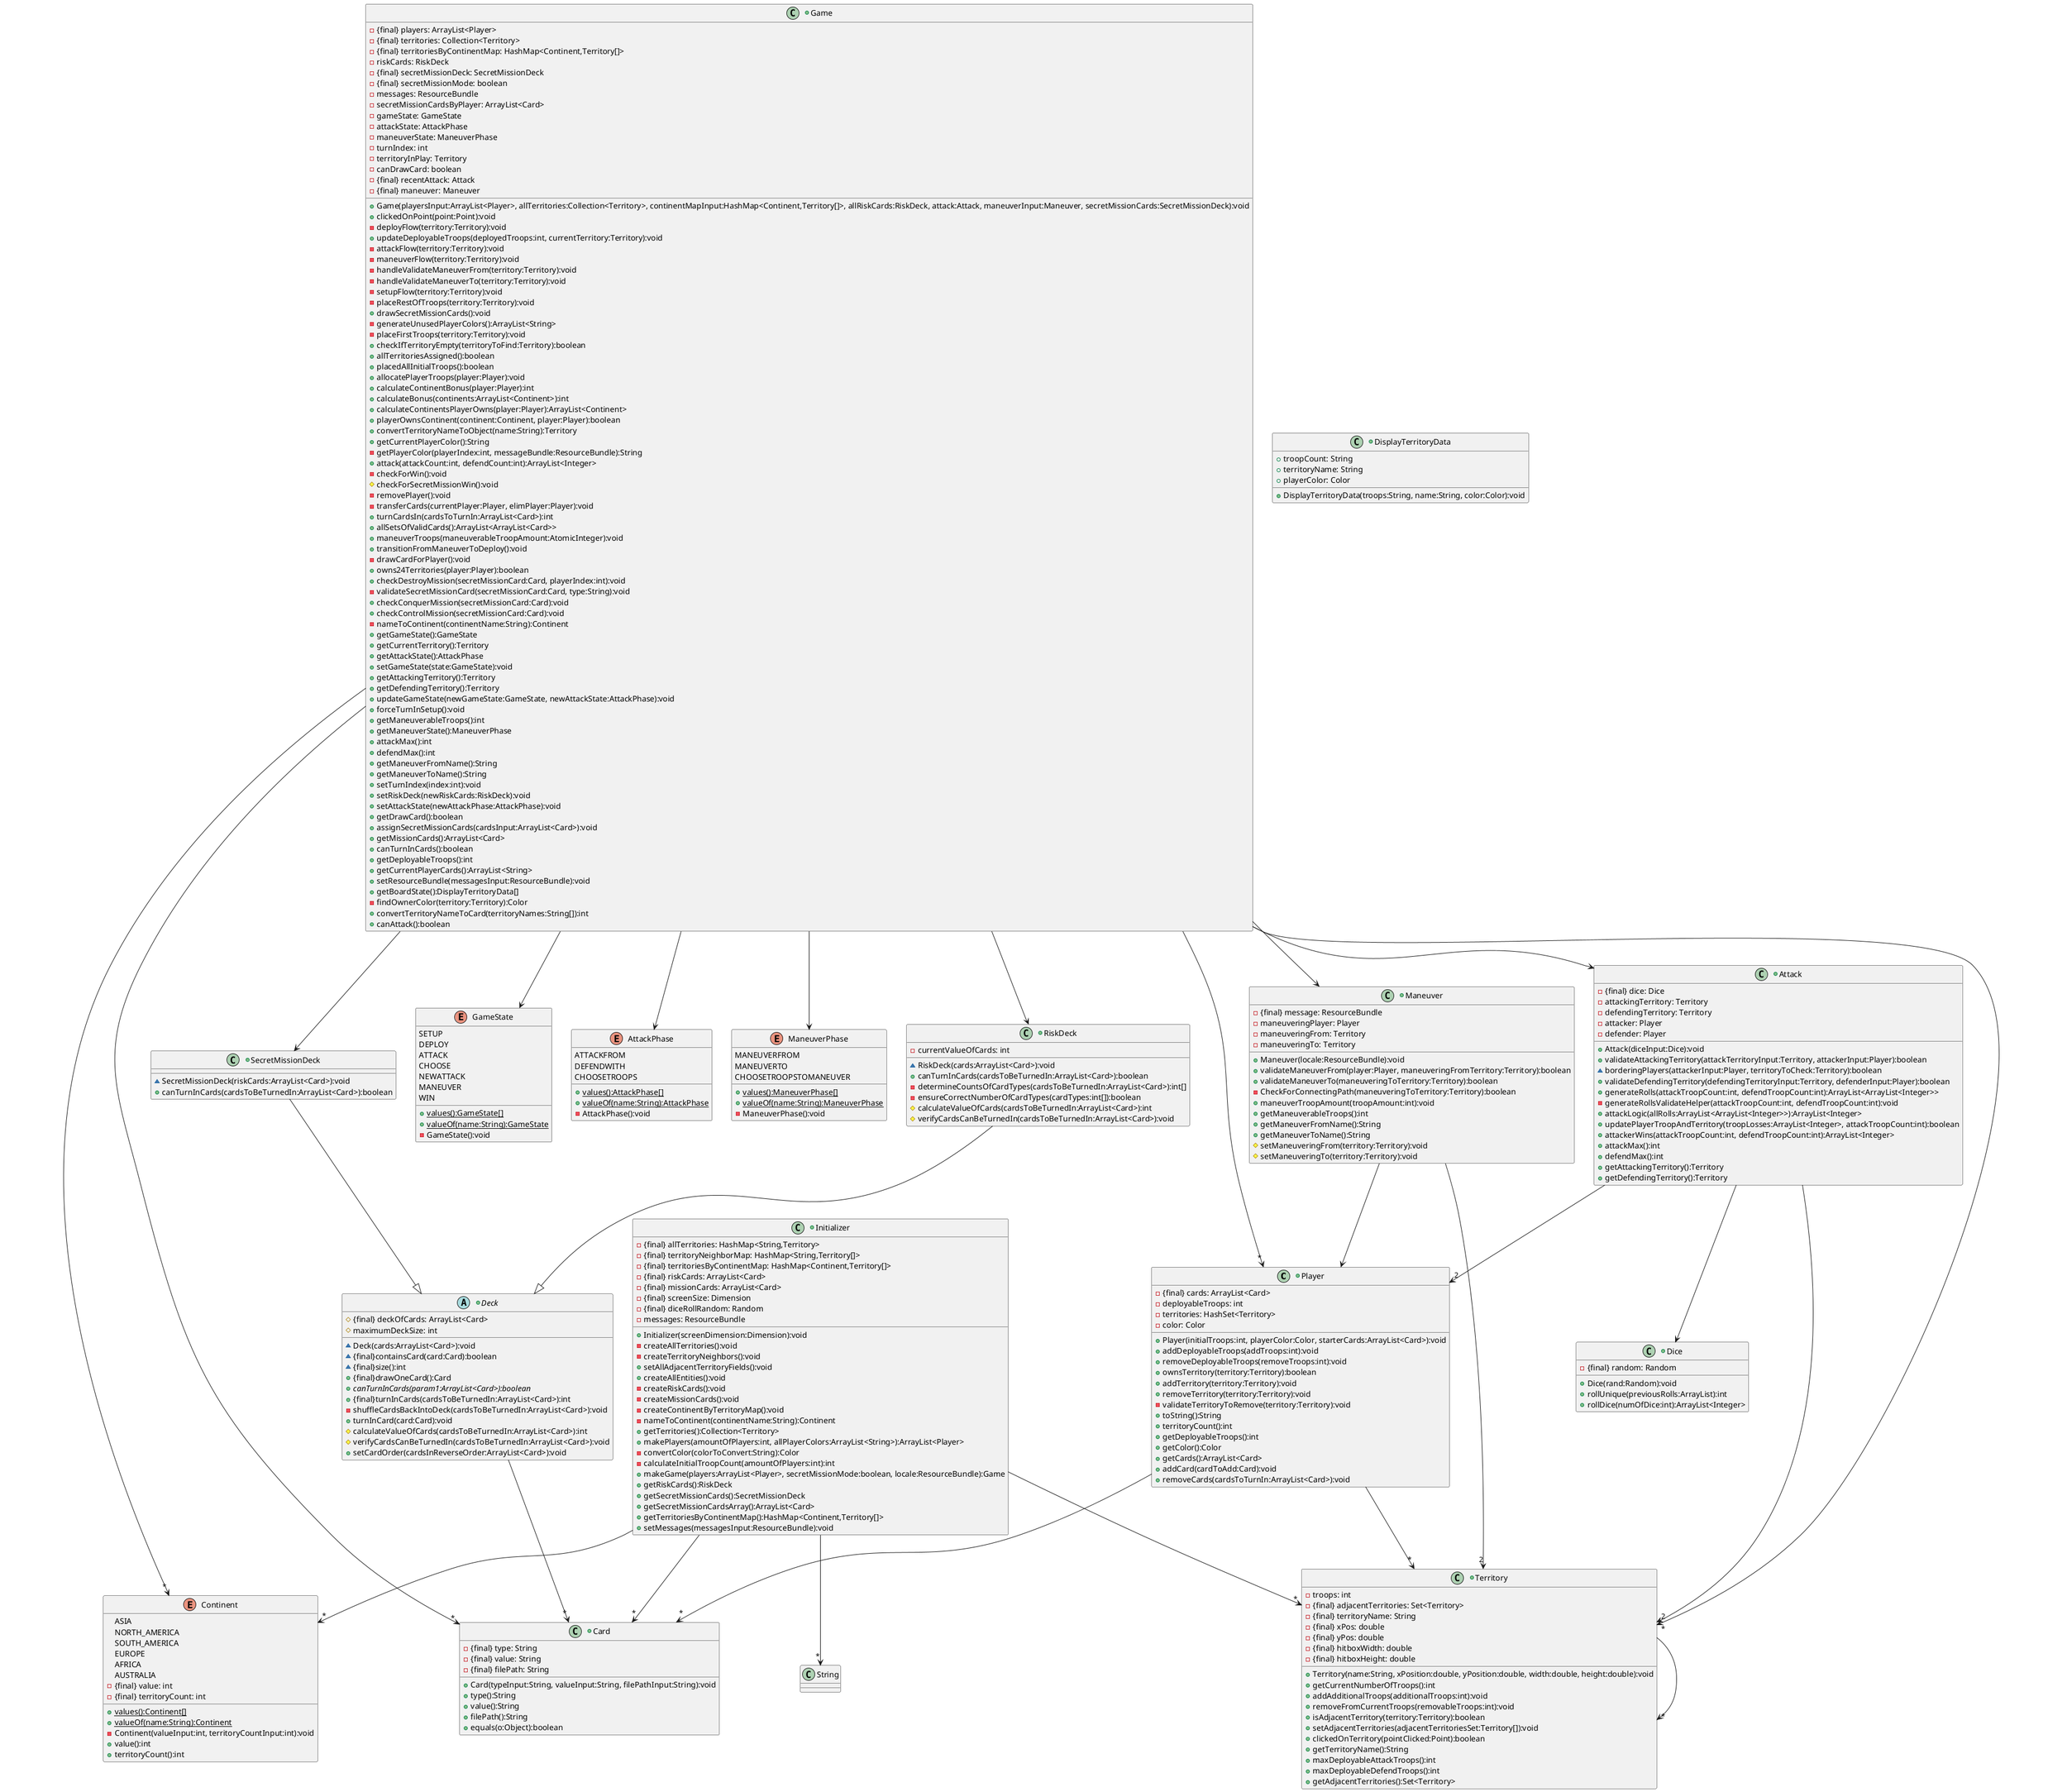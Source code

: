 @startuml
+class Player{
	-{final} cards: ArrayList<Card>
	- deployableTroops: int
	- territories: HashSet<Territory>
	- color: Color
	+Player(initialTroops:int, playerColor:Color, starterCards:ArrayList<Card>):void
	+addDeployableTroops(addTroops:int):void
	+removeDeployableTroops(removeTroops:int):void
	+ownsTerritory(territory:Territory):boolean
	+addTerritory(territory:Territory):void
	+removeTerritory(territory:Territory):void
	-validateTerritoryToRemove(territory:Territory):void
	+toString():String
	+territoryCount():int
	+getDeployableTroops():int
	+getColor():Color
	+getCards():ArrayList<Card>
	+addCard(cardToAdd:Card):void
	+removeCards(cardsToTurnIn:ArrayList<Card>):void
	}

enum Continent{
	ASIA
	NORTH_AMERICA
	SOUTH_AMERICA
	EUROPE
	AFRICA
	AUSTRALIA
	-{final} value: int
	-{final} territoryCount: int
	+{static}values():Continent[]
	+{static}valueOf(name:String):Continent
	-Continent(valueInput:int, territoryCountInput:int):void
	+value():int
	+territoryCount():int
	}

+class Maneuver{
	-{final} message: ResourceBundle
	- maneuveringPlayer: Player
	- maneuveringFrom: Territory
	- maneuveringTo: Territory
	+Maneuver(locale:ResourceBundle):void
	+validateManeuverFrom(player:Player, maneuveringFromTerritory:Territory):boolean
	+validateManeuverTo(maneuveringToTerritory:Territory):boolean
	-CheckForConnectingPath(maneuveringToTerritory:Territory):boolean
	+maneuverTroopAmount(troopAmount:int):void
	+getManeuverableTroops():int
	+getManeuverFromName():String
	+getManeuverToName():String
	#setManeuveringFrom(territory:Territory):void
	#setManeuveringTo(territory:Territory):void
	}

enum GameState{
	SETUP
	DEPLOY
	ATTACK
	CHOOSE
	NEWATTACK
	MANEUVER
	WIN
	+{static}values():GameState[]
	+{static}valueOf(name:String):GameState
	-GameState():void
	}

enum AttackPhase{
	ATTACKFROM
	DEFENDWITH
	CHOOSETROOPS
	+{static}values():AttackPhase[]
	+{static}valueOf(name:String):AttackPhase
	-AttackPhase():void
	}

enum ManeuverPhase{
	MANEUVERFROM
	MANEUVERTO
	CHOOSETROOPSTOMANEUVER
	+{static}values():ManeuverPhase[]
	+{static}valueOf(name:String):ManeuverPhase
	-ManeuverPhase():void
	}

+class Game{
	-{final} players: ArrayList<Player>
	-{final} territories: Collection<Territory>
	-{final} territoriesByContinentMap: HashMap<Continent,Territory[]>
	- riskCards: RiskDeck
	-{final} secretMissionDeck: SecretMissionDeck
	-{final} secretMissionMode: boolean
	- messages: ResourceBundle
	- secretMissionCardsByPlayer: ArrayList<Card>
	- gameState: GameState
	- attackState: AttackPhase
	- maneuverState: ManeuverPhase
	- turnIndex: int
	- territoryInPlay: Territory
	- canDrawCard: boolean
	-{final} recentAttack: Attack
	-{final} maneuver: Maneuver
	+Game(playersInput:ArrayList<Player>, allTerritories:Collection<Territory>, continentMapInput:HashMap<Continent,Territory[]>, allRiskCards:RiskDeck, attack:Attack, maneuverInput:Maneuver, secretMissionCards:SecretMissionDeck):void
	+clickedOnPoint(point:Point):void
	-deployFlow(territory:Territory):void
	+updateDeployableTroops(deployedTroops:int, currentTerritory:Territory):void
	-attackFlow(territory:Territory):void
	-maneuverFlow(territory:Territory):void
	-handleValidateManeuverFrom(territory:Territory):void
	-handleValidateManeuverTo(territory:Territory):void
	-setupFlow(territory:Territory):void
	-placeRestOfTroops(territory:Territory):void
	+drawSecretMissionCards():void
	-generateUnusedPlayerColors():ArrayList<String>
	-placeFirstTroops(territory:Territory):void
	+checkIfTerritoryEmpty(territoryToFind:Territory):boolean
	+allTerritoriesAssigned():boolean
	+placedAllInitialTroops():boolean
	+allocatePlayerTroops(player:Player):void
	+calculateContinentBonus(player:Player):int
	+calculateBonus(continents:ArrayList<Continent>):int
	+calculateContinentsPlayerOwns(player:Player):ArrayList<Continent>
	+playerOwnsContinent(continent:Continent, player:Player):boolean
	+convertTerritoryNameToObject(name:String):Territory
	+getCurrentPlayerColor():String
	-getPlayerColor(playerIndex:int, messageBundle:ResourceBundle):String
	+attack(attackCount:int, defendCount:int):ArrayList<Integer>
	-checkForWin():void
	#checkForSecretMissionWin():void
	-removePlayer():void
	-transferCards(currentPlayer:Player, elimPlayer:Player):void
	+turnCardsIn(cardsToTurnIn:ArrayList<Card>):int
	+allSetsOfValidCards():ArrayList<ArrayList<Card>>
	+maneuverTroops(maneuverableTroopAmount:AtomicInteger):void
	+transitionFromManeuverToDeploy():void
	-drawCardForPlayer():void
	+owns24Territories(player:Player):boolean
	+checkDestroyMission(secretMissionCard:Card, playerIndex:int):void
	-validateSecretMissionCard(secretMissionCard:Card, type:String):void
	+checkConquerMission(secretMissionCard:Card):void
	+checkControlMission(secretMissionCard:Card):void
	-nameToContinent(continentName:String):Continent
	+getGameState():GameState
	+getCurrentTerritory():Territory
	+getAttackState():AttackPhase
	+setGameState(state:GameState):void
	+getAttackingTerritory():Territory
	+getDefendingTerritory():Territory
	+updateGameState(newGameState:GameState, newAttackState:AttackPhase):void
	+forceTurnInSetup():void
	+getManeuverableTroops():int
	+getManeuverState():ManeuverPhase
	+attackMax():int
	+defendMax():int
	+getManeuverFromName():String
	+getManeuverToName():String
	+setTurnIndex(index:int):void
	+setRiskDeck(newRiskCards:RiskDeck):void
	+setAttackState(newAttackPhase:AttackPhase):void
	+getDrawCard():boolean
	+assignSecretMissionCards(cardsInput:ArrayList<Card>):void
	+getMissionCards():ArrayList<Card>
	+canTurnInCards():boolean
	+getDeployableTroops():int
	+getCurrentPlayerCards():ArrayList<String>
	+setResourceBundle(messagesInput:ResourceBundle):void
	+getBoardState():DisplayTerritoryData[]
	-findOwnerColor(territory:Territory):Color
	+convertTerritoryNameToCard(territoryNames:String[]):int
	+canAttack():boolean
	}

+class SecretMissionDeck{
	~SecretMissionDeck(riskCards:ArrayList<Card>):void
	+canTurnInCards(cardsToBeTurnedIn:ArrayList<Card>):boolean
	}

+class Card{
	-{final} type: String
	-{final} value: String
	-{final} filePath: String
	+Card(typeInput:String, valueInput:String, filePathInput:String):void
	+type():String
	+value():String
	+filePath():String
	+equals(o:Object):boolean
	}

+class Attack{
	-{final} dice: Dice
	- attackingTerritory: Territory
	- defendingTerritory: Territory
	- attacker: Player
	- defender: Player
	+Attack(diceInput:Dice):void
	+validateAttackingTerritory(attackTerritoryInput:Territory, attackerInput:Player):boolean
	~borderingPlayers(attackerInput:Player, territoryToCheck:Territory):boolean
	+validateDefendingTerritory(defendingTerritoryInput:Territory, defenderInput:Player):boolean
	+generateRolls(attackTroopCount:int, defendTroopCount:int):ArrayList<ArrayList<Integer>>
	-generateRollsValidateHelper(attackTroopCount:int, defendTroopCount:int):void
	+attackLogic(allRolls:ArrayList<ArrayList<Integer>>):ArrayList<Integer>
	+updatePlayerTroopAndTerritory(troopLosses:ArrayList<Integer>, attackTroopCount:int):boolean
	+attackerWins(attackTroopCount:int, defendTroopCount:int):ArrayList<Integer>
	+attackMax():int
	+defendMax():int
	+getAttackingTerritory():Territory
	+getDefendingTerritory():Territory
	}

+class Territory{
	- troops: int
	-{final} adjacentTerritories: Set<Territory>
	-{final} territoryName: String
	-{final} xPos: double
	-{final} yPos: double
	-{final} hitboxWidth: double
	-{final} hitboxHeight: double
	+Territory(name:String, xPosition:double, yPosition:double, width:double, height:double):void
	+getCurrentNumberOfTroops():int
	+addAdditionalTroops(additionalTroops:int):void
	+removeFromCurrentTroops(removableTroops:int):void
	+isAdjacentTerritory(territory:Territory):boolean
	+setAdjacentTerritories(adjacentTerritoriesSet:Territory[]):void
	+clickedOnTerritory(pointClicked:Point):boolean
	+getTerritoryName():String
	+maxDeployableAttackTroops():int
	+maxDeployableDefendTroops():int
	+getAdjacentTerritories():Set<Territory>
	}

+abstract class Deck{
	#{final} deckOfCards: ArrayList<Card>
	# maximumDeckSize: int
	~Deck(cards:ArrayList<Card>):void
	~{final}containsCard(card:Card):boolean
	~{final}size():int
	+{final}drawOneCard():Card
	+{abstract}canTurnInCards(param1:ArrayList<Card>):boolean
	+{final}turnInCards(cardsToBeTurnedIn:ArrayList<Card>):int
	-shuffleCardsBackIntoDeck(cardsToBeTurnedIn:ArrayList<Card>):void
	+turnInCard(card:Card):void
	#calculateValueOfCards(cardsToBeTurnedIn:ArrayList<Card>):int
	#verifyCardsCanBeTurnedIn(cardsToBeTurnedIn:ArrayList<Card>):void
	+setCardOrder(cardsInReverseOrder:ArrayList<Card>):void
	}

+class Initializer{
	-{final} allTerritories: HashMap<String,Territory>
	-{final} territoryNeighborMap: HashMap<String,Territory[]>
	-{final} territoriesByContinentMap: HashMap<Continent,Territory[]>
	-{final} riskCards: ArrayList<Card>
	-{final} missionCards: ArrayList<Card>
	-{final} screenSize: Dimension
	-{final} diceRollRandom: Random
	- messages: ResourceBundle
	+Initializer(screenDimension:Dimension):void
	-createAllTerritories():void
	-createTerritoryNeighbors():void
	+setAllAdjacentTerritoryFields():void
	+createAllEntities():void
	-createRiskCards():void
	-createMissionCards():void
	-createContinentByTerritoryMap():void
	-nameToContinent(continentName:String):Continent
	+getTerritories():Collection<Territory>
	+makePlayers(amountOfPlayers:int, allPlayerColors:ArrayList<String>):ArrayList<Player>
	-convertColor(colorToConvert:String):Color
	-calculateInitialTroopCount(amountOfPlayers:int):int
	+makeGame(players:ArrayList<Player>, secretMissionMode:boolean, locale:ResourceBundle):Game
	+getRiskCards():RiskDeck
	+getSecretMissionCards():SecretMissionDeck
	+getSecretMissionCardsArray():ArrayList<Card>
	+getTerritoriesByContinentMap():HashMap<Continent,Territory[]>
	+setMessages(messagesInput:ResourceBundle):void
	}

+class Dice{
	-{final} random: Random
	+Dice(rand:Random):void
	+rollUnique(previousRolls:ArrayList):int
	+rollDice(numOfDice:int):ArrayList<Integer>
	}

+class RiskDeck{
	- currentValueOfCards: int
	~RiskDeck(cards:ArrayList<Card>):void
	+canTurnInCards(cardsToBeTurnedIn:ArrayList<Card>):boolean
	-determineCountsOfCardTypes(cardsToBeTurnedIn:ArrayList<Card>):int[]
	-ensureCorrectNumberOfCardTypes(cardTypes:int[]):boolean
	#calculateValueOfCards(cardsToBeTurnedIn:ArrayList<Card>):int
	#verifyCardsCanBeTurnedIn(cardsToBeTurnedIn:ArrayList<Card>):void
	}

+class DisplayTerritoryData{
	+ troopCount: String
	+ territoryName: String
	+ playerColor: Color
	+DisplayTerritoryData(troops:String, name:String, color:Color):void
	}

Game-->"*"Card
Game-->RiskDeck
Maneuver-->"2"Territory
Game-->ManeuverPhase
Game-->AttackPhase
Game-->"*"Territory
Initializer-->"*"Continent
Player-->"*"Territory
Game-->Attack
Game-->SecretMissionDeck
Attack-->"2"Player
Initializer-->"*"Card
RiskDeck--|>Deck
Maneuver-->Player
Game-->Maneuver
Game-->"*"Player
Attack-->Dice
Initializer-->"*"String
Deck-->"*"Card
Attack-->"2"Territory
Player-->"*"Card
Territory-->"*"Territory
Game-->"*"Continent
Initializer-->"*"Territory
Game-->GameState
SecretMissionDeck--|>Deck
@enduml